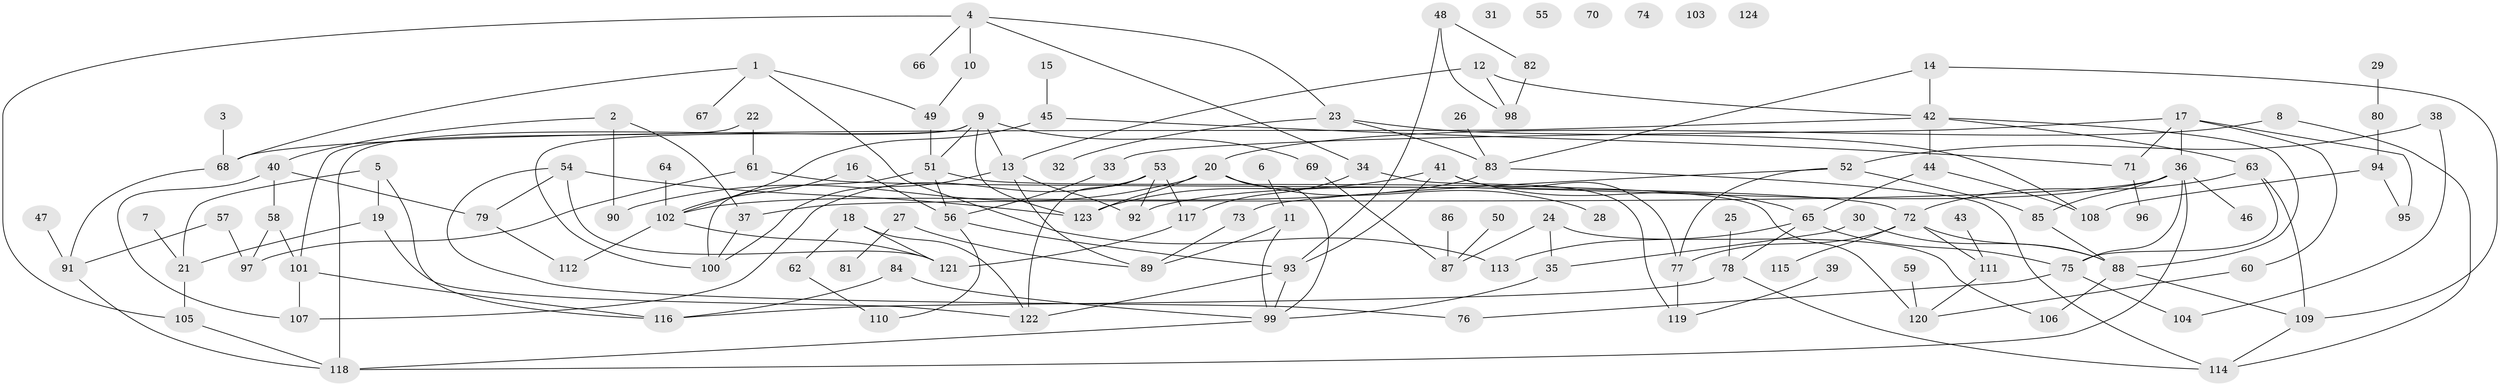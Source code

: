 // Generated by graph-tools (version 1.1) at 2025/00/03/09/25 03:00:41]
// undirected, 124 vertices, 177 edges
graph export_dot {
graph [start="1"]
  node [color=gray90,style=filled];
  1;
  2;
  3;
  4;
  5;
  6;
  7;
  8;
  9;
  10;
  11;
  12;
  13;
  14;
  15;
  16;
  17;
  18;
  19;
  20;
  21;
  22;
  23;
  24;
  25;
  26;
  27;
  28;
  29;
  30;
  31;
  32;
  33;
  34;
  35;
  36;
  37;
  38;
  39;
  40;
  41;
  42;
  43;
  44;
  45;
  46;
  47;
  48;
  49;
  50;
  51;
  52;
  53;
  54;
  55;
  56;
  57;
  58;
  59;
  60;
  61;
  62;
  63;
  64;
  65;
  66;
  67;
  68;
  69;
  70;
  71;
  72;
  73;
  74;
  75;
  76;
  77;
  78;
  79;
  80;
  81;
  82;
  83;
  84;
  85;
  86;
  87;
  88;
  89;
  90;
  91;
  92;
  93;
  94;
  95;
  96;
  97;
  98;
  99;
  100;
  101;
  102;
  103;
  104;
  105;
  106;
  107;
  108;
  109;
  110;
  111;
  112;
  113;
  114;
  115;
  116;
  117;
  118;
  119;
  120;
  121;
  122;
  123;
  124;
  1 -- 49;
  1 -- 67;
  1 -- 68;
  1 -- 113;
  2 -- 37;
  2 -- 40;
  2 -- 90;
  3 -- 68;
  4 -- 10;
  4 -- 23;
  4 -- 34;
  4 -- 66;
  4 -- 105;
  5 -- 19;
  5 -- 21;
  5 -- 116;
  6 -- 11;
  7 -- 21;
  8 -- 20;
  8 -- 114;
  9 -- 13;
  9 -- 51;
  9 -- 69;
  9 -- 100;
  9 -- 118;
  9 -- 123;
  10 -- 49;
  11 -- 89;
  11 -- 99;
  12 -- 13;
  12 -- 42;
  12 -- 98;
  13 -- 89;
  13 -- 92;
  13 -- 100;
  14 -- 42;
  14 -- 83;
  14 -- 109;
  15 -- 45;
  16 -- 56;
  16 -- 102;
  17 -- 33;
  17 -- 36;
  17 -- 60;
  17 -- 71;
  17 -- 95;
  18 -- 62;
  18 -- 121;
  18 -- 122;
  19 -- 21;
  19 -- 122;
  20 -- 28;
  20 -- 90;
  20 -- 99;
  20 -- 123;
  21 -- 105;
  22 -- 61;
  22 -- 101;
  23 -- 32;
  23 -- 83;
  23 -- 108;
  24 -- 35;
  24 -- 87;
  24 -- 106;
  25 -- 78;
  26 -- 83;
  27 -- 81;
  27 -- 89;
  29 -- 80;
  30 -- 35;
  30 -- 88;
  33 -- 56;
  34 -- 117;
  34 -- 119;
  35 -- 99;
  36 -- 37;
  36 -- 46;
  36 -- 75;
  36 -- 85;
  36 -- 92;
  36 -- 118;
  37 -- 100;
  38 -- 52;
  38 -- 104;
  39 -- 119;
  40 -- 58;
  40 -- 79;
  40 -- 107;
  41 -- 65;
  41 -- 77;
  41 -- 93;
  41 -- 123;
  42 -- 44;
  42 -- 63;
  42 -- 68;
  42 -- 88;
  43 -- 111;
  44 -- 65;
  44 -- 108;
  45 -- 71;
  45 -- 102;
  47 -- 91;
  48 -- 82;
  48 -- 93;
  48 -- 98;
  49 -- 51;
  50 -- 87;
  51 -- 56;
  51 -- 100;
  51 -- 120;
  52 -- 73;
  52 -- 77;
  52 -- 85;
  53 -- 92;
  53 -- 107;
  53 -- 117;
  53 -- 122;
  54 -- 76;
  54 -- 79;
  54 -- 121;
  54 -- 123;
  56 -- 93;
  56 -- 110;
  57 -- 91;
  57 -- 97;
  58 -- 97;
  58 -- 101;
  59 -- 120;
  60 -- 120;
  61 -- 72;
  61 -- 97;
  62 -- 110;
  63 -- 72;
  63 -- 75;
  63 -- 109;
  64 -- 102;
  65 -- 75;
  65 -- 78;
  65 -- 113;
  68 -- 91;
  69 -- 87;
  71 -- 96;
  72 -- 77;
  72 -- 88;
  72 -- 111;
  72 -- 115;
  73 -- 89;
  75 -- 76;
  75 -- 104;
  77 -- 119;
  78 -- 114;
  78 -- 116;
  79 -- 112;
  80 -- 94;
  82 -- 98;
  83 -- 102;
  83 -- 114;
  84 -- 99;
  84 -- 116;
  85 -- 88;
  86 -- 87;
  88 -- 106;
  88 -- 109;
  91 -- 118;
  93 -- 99;
  93 -- 122;
  94 -- 95;
  94 -- 108;
  99 -- 118;
  101 -- 107;
  101 -- 116;
  102 -- 112;
  102 -- 121;
  105 -- 118;
  109 -- 114;
  111 -- 120;
  117 -- 121;
}

